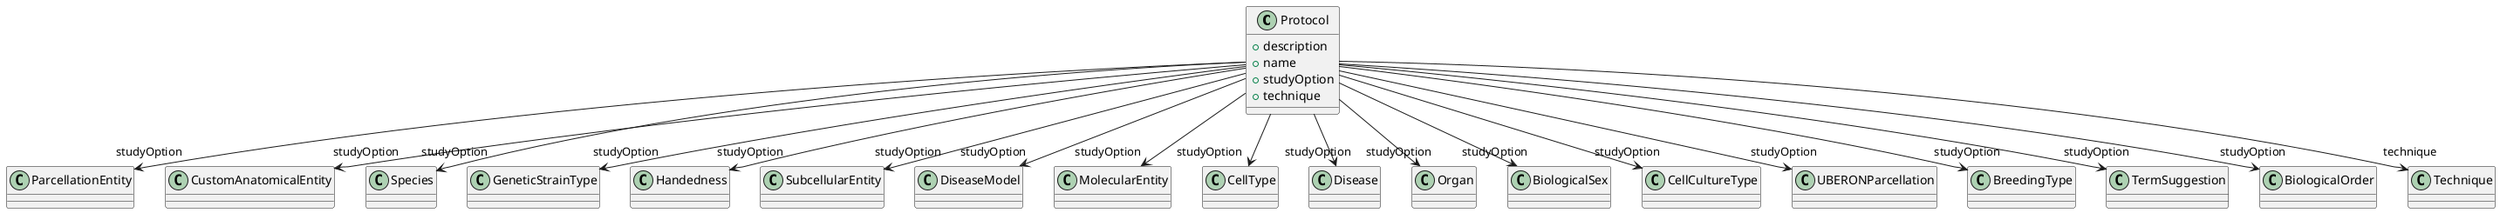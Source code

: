 @startuml
class Protocol {
+description
+name
+studyOption
+technique

}
Protocol -d-> "studyOption" ParcellationEntity
Protocol -d-> "studyOption" CustomAnatomicalEntity
Protocol -d-> "studyOption" Species
Protocol -d-> "studyOption" GeneticStrainType
Protocol -d-> "studyOption" Handedness
Protocol -d-> "studyOption" SubcellularEntity
Protocol -d-> "studyOption" DiseaseModel
Protocol -d-> "studyOption" MolecularEntity
Protocol -d-> "studyOption" CellType
Protocol -d-> "studyOption" Disease
Protocol -d-> "studyOption" Organ
Protocol -d-> "studyOption" BiologicalSex
Protocol -d-> "studyOption" CellCultureType
Protocol -d-> "studyOption" UBERONParcellation
Protocol -d-> "studyOption" BreedingType
Protocol -d-> "studyOption" TermSuggestion
Protocol -d-> "studyOption" BiologicalOrder
Protocol -d-> "technique" Technique

@enduml